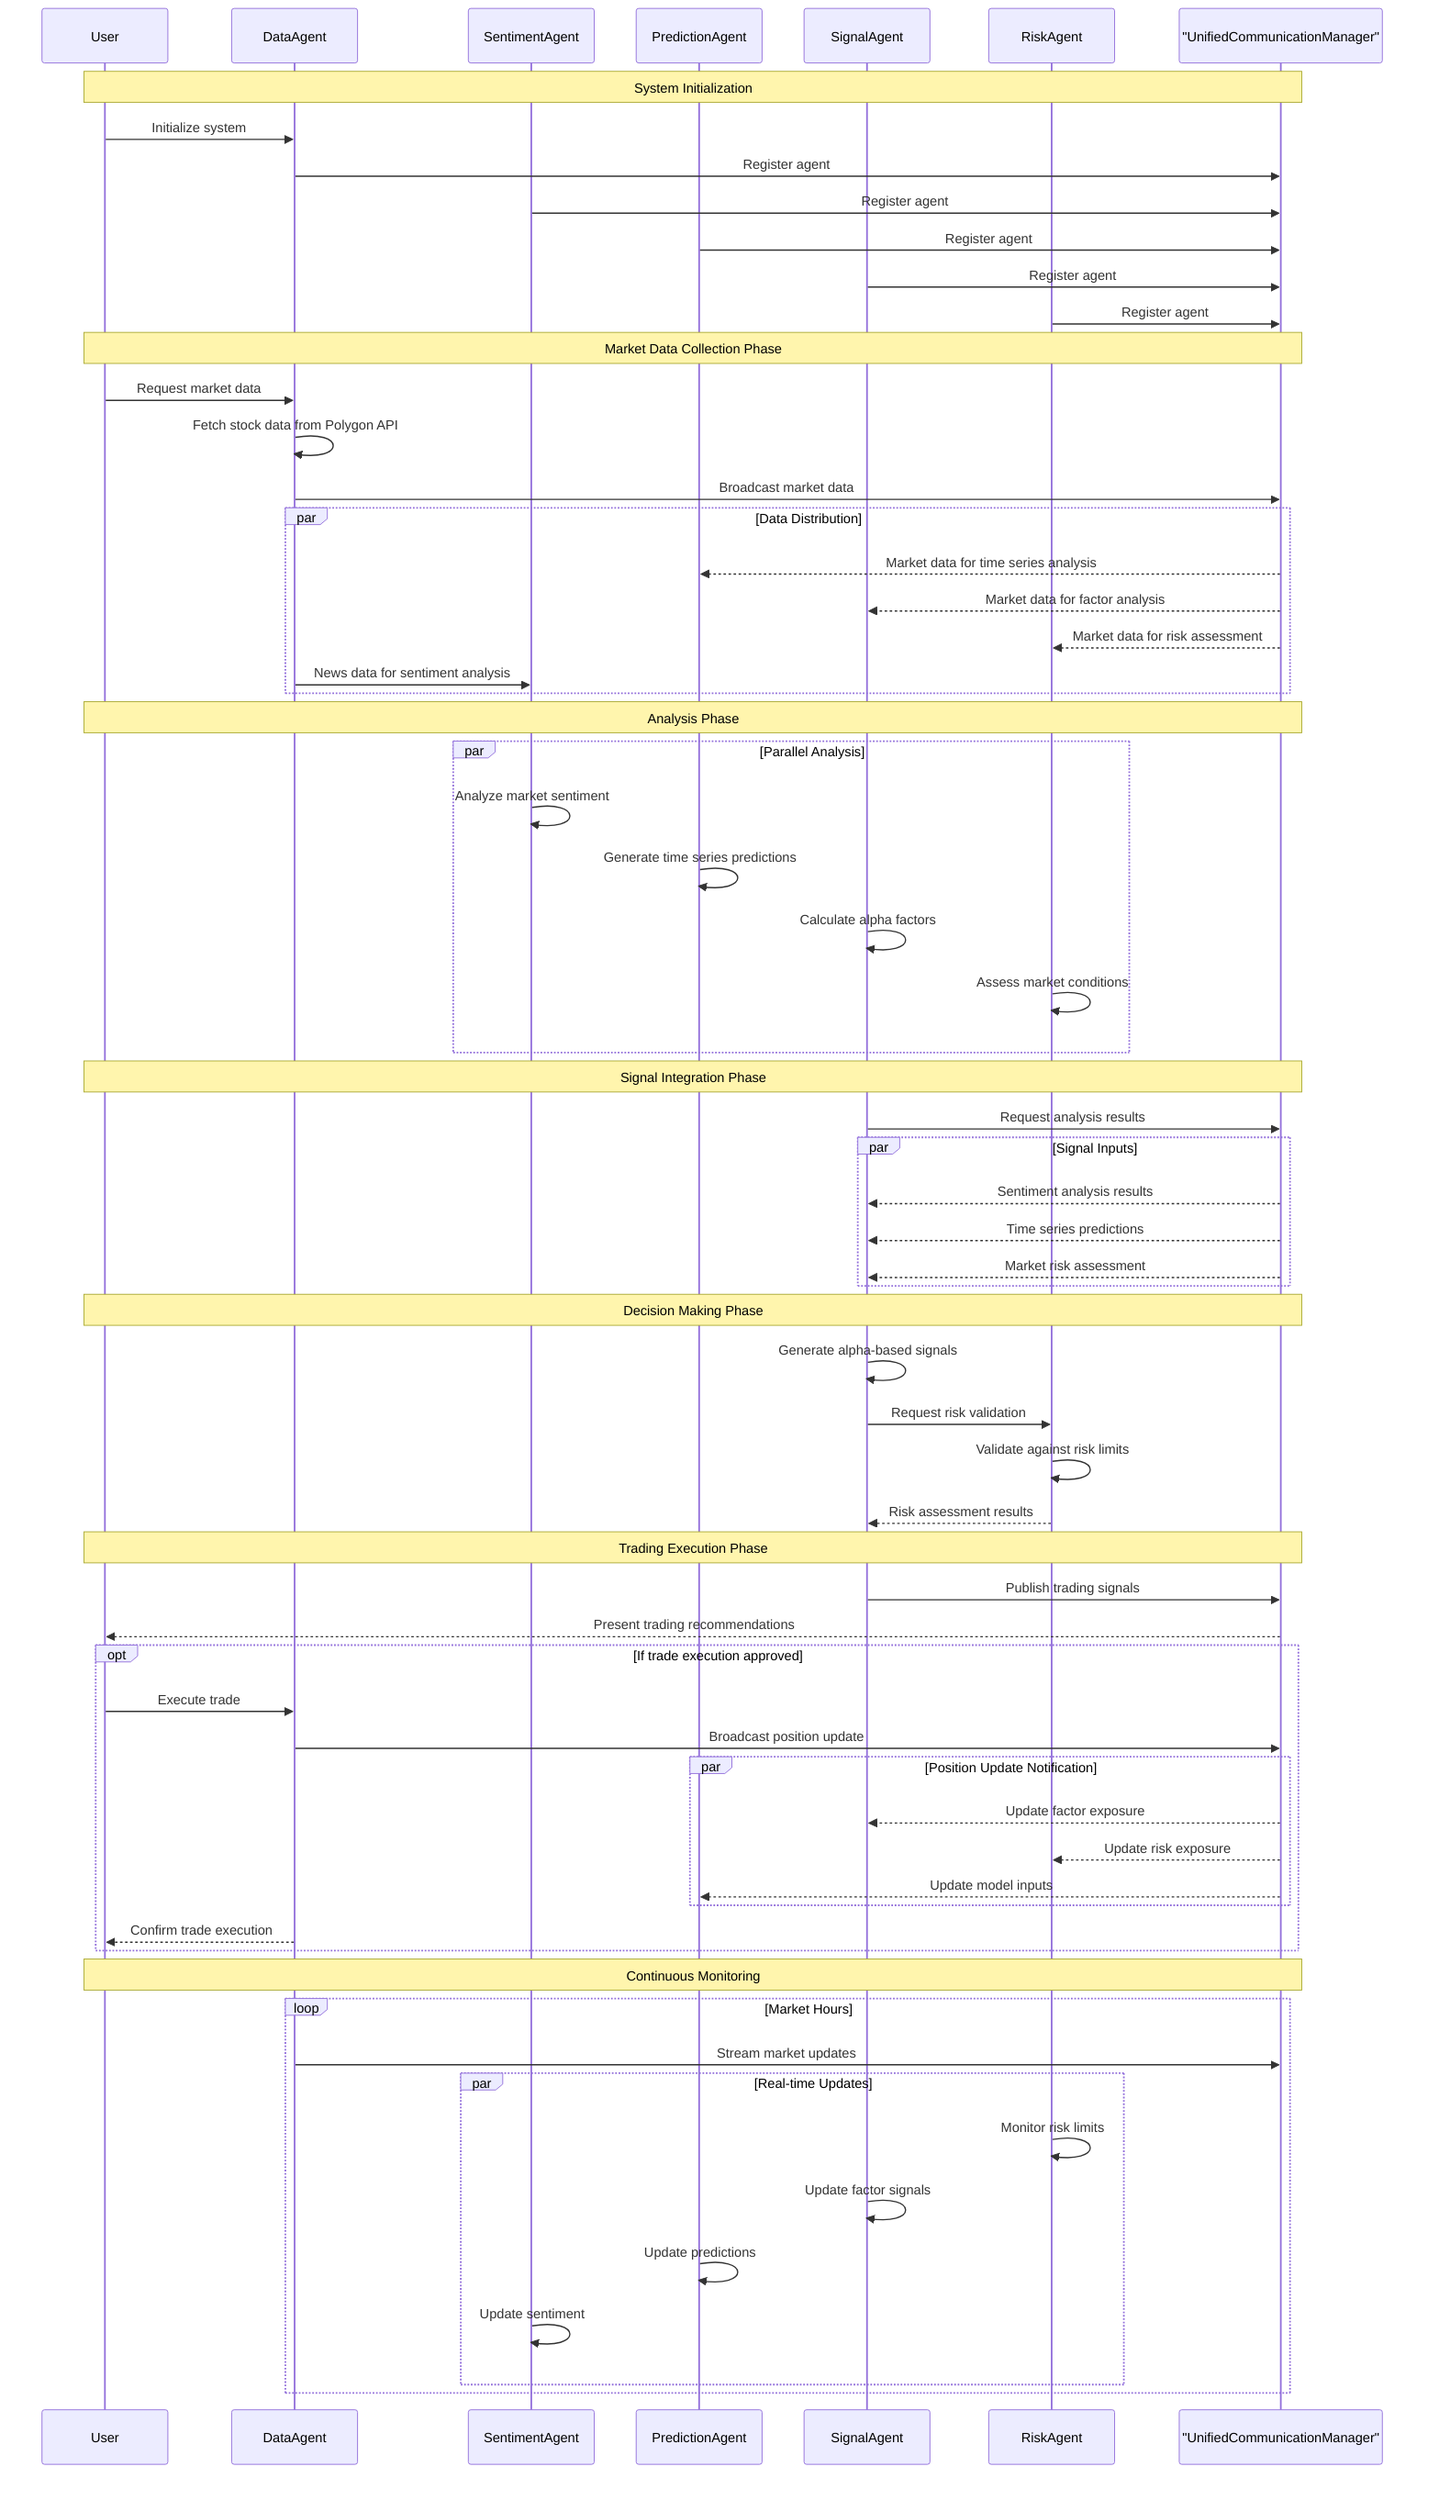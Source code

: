 sequenceDiagram
    participant User
    participant DataAgent
    participant SentimentAgent
    participant PredictionAgent
    participant SignalAgent
    participant RiskAgent
    participant Communicator as "UnifiedCommunicationManager"
    
    Note over User,Communicator: System Initialization
    User->>DataAgent: Initialize system
    DataAgent->>Communicator: Register agent
    SentimentAgent->>Communicator: Register agent
    PredictionAgent->>Communicator: Register agent
    SignalAgent->>Communicator: Register agent
    RiskAgent->>Communicator: Register agent
    
    Note over User,Communicator: Market Data Collection Phase
    User->>DataAgent: Request market data
    DataAgent->>DataAgent: Fetch stock data from Polygon API
    DataAgent->>Communicator: Broadcast market data
    par Data Distribution
        Communicator-->>PredictionAgent: Market data for time series analysis
        Communicator-->>SignalAgent: Market data for factor analysis
        Communicator-->>RiskAgent: Market data for risk assessment
        DataAgent->>SentimentAgent: News data for sentiment analysis
    end
    
    Note over User,Communicator: Analysis Phase
    par Parallel Analysis
        SentimentAgent->>SentimentAgent: Analyze market sentiment
        PredictionAgent->>PredictionAgent: Generate time series predictions
        SignalAgent->>SignalAgent: Calculate alpha factors
        RiskAgent->>RiskAgent: Assess market conditions
    end
    
    Note over User,Communicator: Signal Integration Phase
    SignalAgent->>Communicator: Request analysis results
    par Signal Inputs
        Communicator-->>SignalAgent: Sentiment analysis results
        Communicator-->>SignalAgent: Time series predictions
        Communicator-->>SignalAgent: Market risk assessment
    end
    
    Note over User,Communicator: Decision Making Phase
    SignalAgent->>SignalAgent: Generate alpha-based signals
    SignalAgent->>RiskAgent: Request risk validation
    RiskAgent->>RiskAgent: Validate against risk limits
    RiskAgent-->>SignalAgent: Risk assessment results
    
    Note over User,Communicator: Trading Execution Phase
    SignalAgent->>Communicator: Publish trading signals
    Communicator-->>User: Present trading recommendations
    
    opt If trade execution approved
        User->>DataAgent: Execute trade
        DataAgent->>Communicator: Broadcast position update
        par Position Update Notification
            Communicator-->>SignalAgent: Update factor exposure
            Communicator-->>RiskAgent: Update risk exposure
            Communicator-->>PredictionAgent: Update model inputs
        end
        DataAgent-->>User: Confirm trade execution
    end
    
    Note over User,Communicator: Continuous Monitoring
    loop Market Hours
        DataAgent->>Communicator: Stream market updates
        par Real-time Updates
            RiskAgent->>RiskAgent: Monitor risk limits
            SignalAgent->>SignalAgent: Update factor signals
            PredictionAgent->>PredictionAgent: Update predictions
            SentimentAgent->>SentimentAgent: Update sentiment
        end
    end